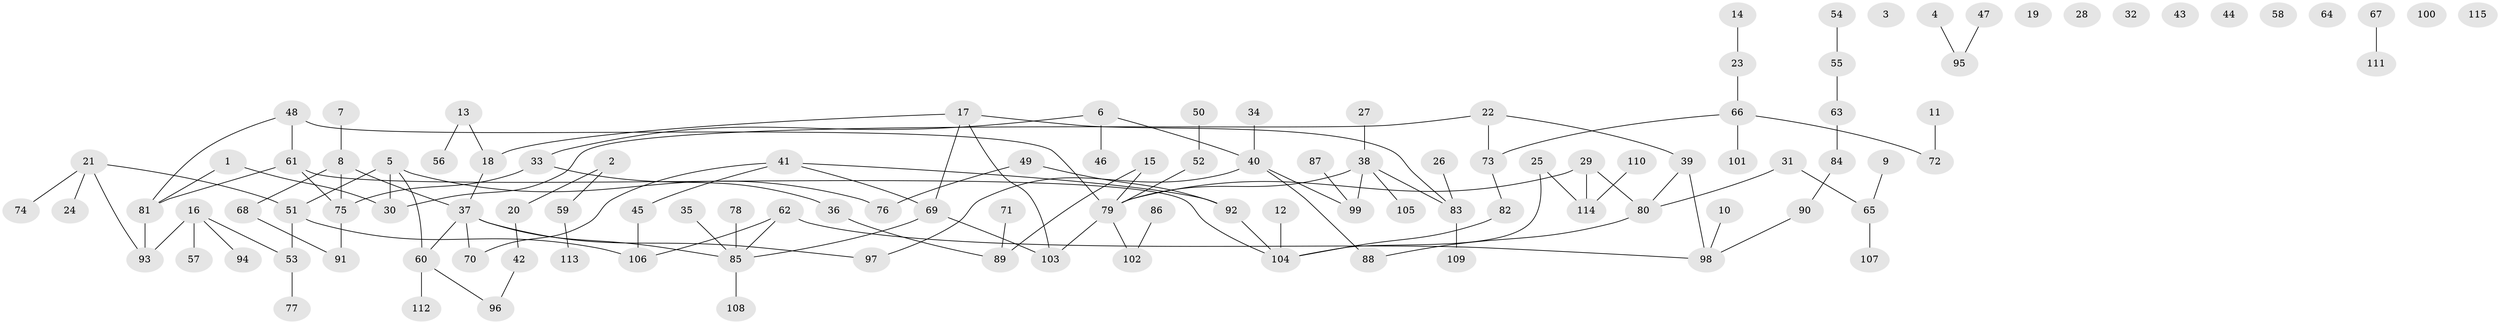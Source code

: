 // coarse degree distribution, {4: 0.1702127659574468, 2: 0.2553191489361702, 1: 0.2765957446808511, 6: 0.0425531914893617, 3: 0.19148936170212766, 10: 0.02127659574468085, 7: 0.02127659574468085, 5: 0.02127659574468085}
// Generated by graph-tools (version 1.1) at 2025/48/03/04/25 22:48:24]
// undirected, 115 vertices, 124 edges
graph export_dot {
  node [color=gray90,style=filled];
  1;
  2;
  3;
  4;
  5;
  6;
  7;
  8;
  9;
  10;
  11;
  12;
  13;
  14;
  15;
  16;
  17;
  18;
  19;
  20;
  21;
  22;
  23;
  24;
  25;
  26;
  27;
  28;
  29;
  30;
  31;
  32;
  33;
  34;
  35;
  36;
  37;
  38;
  39;
  40;
  41;
  42;
  43;
  44;
  45;
  46;
  47;
  48;
  49;
  50;
  51;
  52;
  53;
  54;
  55;
  56;
  57;
  58;
  59;
  60;
  61;
  62;
  63;
  64;
  65;
  66;
  67;
  68;
  69;
  70;
  71;
  72;
  73;
  74;
  75;
  76;
  77;
  78;
  79;
  80;
  81;
  82;
  83;
  84;
  85;
  86;
  87;
  88;
  89;
  90;
  91;
  92;
  93;
  94;
  95;
  96;
  97;
  98;
  99;
  100;
  101;
  102;
  103;
  104;
  105;
  106;
  107;
  108;
  109;
  110;
  111;
  112;
  113;
  114;
  115;
  1 -- 30;
  1 -- 81;
  2 -- 20;
  2 -- 59;
  4 -- 95;
  5 -- 30;
  5 -- 51;
  5 -- 60;
  5 -- 76;
  6 -- 33;
  6 -- 40;
  6 -- 46;
  7 -- 8;
  8 -- 37;
  8 -- 68;
  8 -- 75;
  9 -- 65;
  10 -- 98;
  11 -- 72;
  12 -- 104;
  13 -- 18;
  13 -- 56;
  14 -- 23;
  15 -- 79;
  15 -- 89;
  16 -- 53;
  16 -- 57;
  16 -- 93;
  16 -- 94;
  17 -- 18;
  17 -- 69;
  17 -- 83;
  17 -- 103;
  18 -- 37;
  20 -- 42;
  21 -- 24;
  21 -- 51;
  21 -- 74;
  21 -- 93;
  22 -- 30;
  22 -- 39;
  22 -- 73;
  23 -- 66;
  25 -- 104;
  25 -- 114;
  26 -- 83;
  27 -- 38;
  29 -- 79;
  29 -- 80;
  29 -- 114;
  31 -- 65;
  31 -- 80;
  33 -- 36;
  33 -- 75;
  34 -- 40;
  35 -- 85;
  36 -- 89;
  37 -- 60;
  37 -- 70;
  37 -- 85;
  37 -- 97;
  38 -- 79;
  38 -- 83;
  38 -- 99;
  38 -- 105;
  39 -- 80;
  39 -- 98;
  40 -- 88;
  40 -- 97;
  40 -- 99;
  41 -- 45;
  41 -- 69;
  41 -- 70;
  41 -- 92;
  42 -- 96;
  45 -- 106;
  47 -- 95;
  48 -- 61;
  48 -- 79;
  48 -- 81;
  49 -- 76;
  49 -- 92;
  50 -- 52;
  51 -- 53;
  51 -- 106;
  52 -- 79;
  53 -- 77;
  54 -- 55;
  55 -- 63;
  59 -- 113;
  60 -- 96;
  60 -- 112;
  61 -- 75;
  61 -- 81;
  61 -- 104;
  62 -- 85;
  62 -- 98;
  62 -- 106;
  63 -- 84;
  65 -- 107;
  66 -- 72;
  66 -- 73;
  66 -- 101;
  67 -- 111;
  68 -- 91;
  69 -- 85;
  69 -- 103;
  71 -- 89;
  73 -- 82;
  75 -- 91;
  78 -- 85;
  79 -- 102;
  79 -- 103;
  80 -- 88;
  81 -- 93;
  82 -- 104;
  83 -- 109;
  84 -- 90;
  85 -- 108;
  86 -- 102;
  87 -- 99;
  90 -- 98;
  92 -- 104;
  110 -- 114;
}
